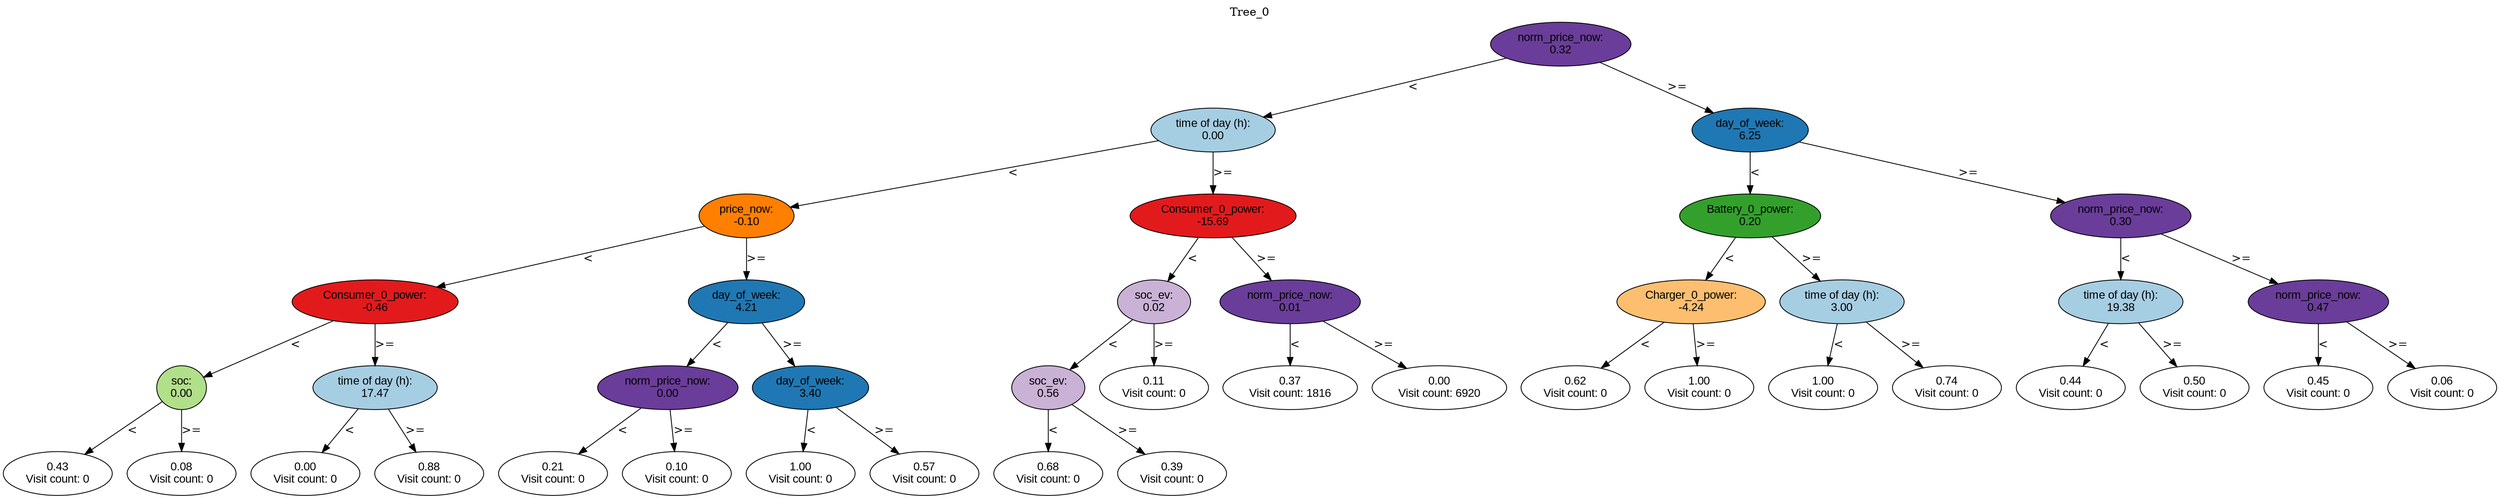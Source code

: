digraph BST {
    node [fontname="Arial" style=filled colorscheme=paired12];
    0 [ label = "norm_price_now:
0.32" fillcolor=10];
    1 [ label = "time of day (h):
0.00" fillcolor=1];
    2 [ label = "price_now:
-0.10" fillcolor=8];
    3 [ label = "Consumer_0_power:
-0.46" fillcolor=6];
    4 [ label = "soc:
0.00" fillcolor=3];
    5 [ label = "0.43
Visit count: 0" fillcolor=white];
    6 [ label = "0.08
Visit count: 0" fillcolor=white];
    7 [ label = "time of day (h):
17.47" fillcolor=1];
    8 [ label = "0.00
Visit count: 0" fillcolor=white];
    9 [ label = "0.88
Visit count: 0" fillcolor=white];
    10 [ label = "day_of_week:
4.21" fillcolor=2];
    11 [ label = "norm_price_now:
0.00" fillcolor=10];
    12 [ label = "0.21
Visit count: 0" fillcolor=white];
    13 [ label = "0.10
Visit count: 0" fillcolor=white];
    14 [ label = "day_of_week:
3.40" fillcolor=2];
    15 [ label = "1.00
Visit count: 0" fillcolor=white];
    16 [ label = "0.57
Visit count: 0" fillcolor=white];
    17 [ label = "Consumer_0_power:
-15.69" fillcolor=6];
    18 [ label = "soc_ev:
0.02" fillcolor=9];
    19 [ label = "soc_ev:
0.56" fillcolor=9];
    20 [ label = "0.68
Visit count: 0" fillcolor=white];
    21 [ label = "0.39
Visit count: 0" fillcolor=white];
    22 [ label = "0.11
Visit count: 0" fillcolor=white];
    23 [ label = "norm_price_now:
0.01" fillcolor=10];
    24 [ label = "0.37
Visit count: 1816" fillcolor=white];
    25 [ label = "0.00
Visit count: 6920" fillcolor=white];
    26 [ label = "day_of_week:
6.25" fillcolor=2];
    27 [ label = "Battery_0_power:
0.20" fillcolor=4];
    28 [ label = "Charger_0_power:
-4.24" fillcolor=7];
    29 [ label = "0.62
Visit count: 0" fillcolor=white];
    30 [ label = "1.00
Visit count: 0" fillcolor=white];
    31 [ label = "time of day (h):
3.00" fillcolor=1];
    32 [ label = "1.00
Visit count: 0" fillcolor=white];
    33 [ label = "0.74
Visit count: 0" fillcolor=white];
    34 [ label = "norm_price_now:
0.30" fillcolor=10];
    35 [ label = "time of day (h):
19.38" fillcolor=1];
    36 [ label = "0.44
Visit count: 0" fillcolor=white];
    37 [ label = "0.50
Visit count: 0" fillcolor=white];
    38 [ label = "norm_price_now:
0.47" fillcolor=10];
    39 [ label = "0.45
Visit count: 0" fillcolor=white];
    40 [ label = "0.06
Visit count: 0" fillcolor=white];

    0  -> 1[ label = "<"];
    0  -> 26[ label = ">="];
    1  -> 2[ label = "<"];
    1  -> 17[ label = ">="];
    2  -> 3[ label = "<"];
    2  -> 10[ label = ">="];
    3  -> 4[ label = "<"];
    3  -> 7[ label = ">="];
    4  -> 5[ label = "<"];
    4  -> 6[ label = ">="];
    7  -> 8[ label = "<"];
    7  -> 9[ label = ">="];
    10  -> 11[ label = "<"];
    10  -> 14[ label = ">="];
    11  -> 12[ label = "<"];
    11  -> 13[ label = ">="];
    14  -> 15[ label = "<"];
    14  -> 16[ label = ">="];
    17  -> 18[ label = "<"];
    17  -> 23[ label = ">="];
    18  -> 19[ label = "<"];
    18  -> 22[ label = ">="];
    19  -> 20[ label = "<"];
    19  -> 21[ label = ">="];
    23  -> 24[ label = "<"];
    23  -> 25[ label = ">="];
    26  -> 27[ label = "<"];
    26  -> 34[ label = ">="];
    27  -> 28[ label = "<"];
    27  -> 31[ label = ">="];
    28  -> 29[ label = "<"];
    28  -> 30[ label = ">="];
    31  -> 32[ label = "<"];
    31  -> 33[ label = ">="];
    34  -> 35[ label = "<"];
    34  -> 38[ label = ">="];
    35  -> 36[ label = "<"];
    35  -> 37[ label = ">="];
    38  -> 39[ label = "<"];
    38  -> 40[ label = ">="];

    labelloc="t";
    label="Tree_0";
}